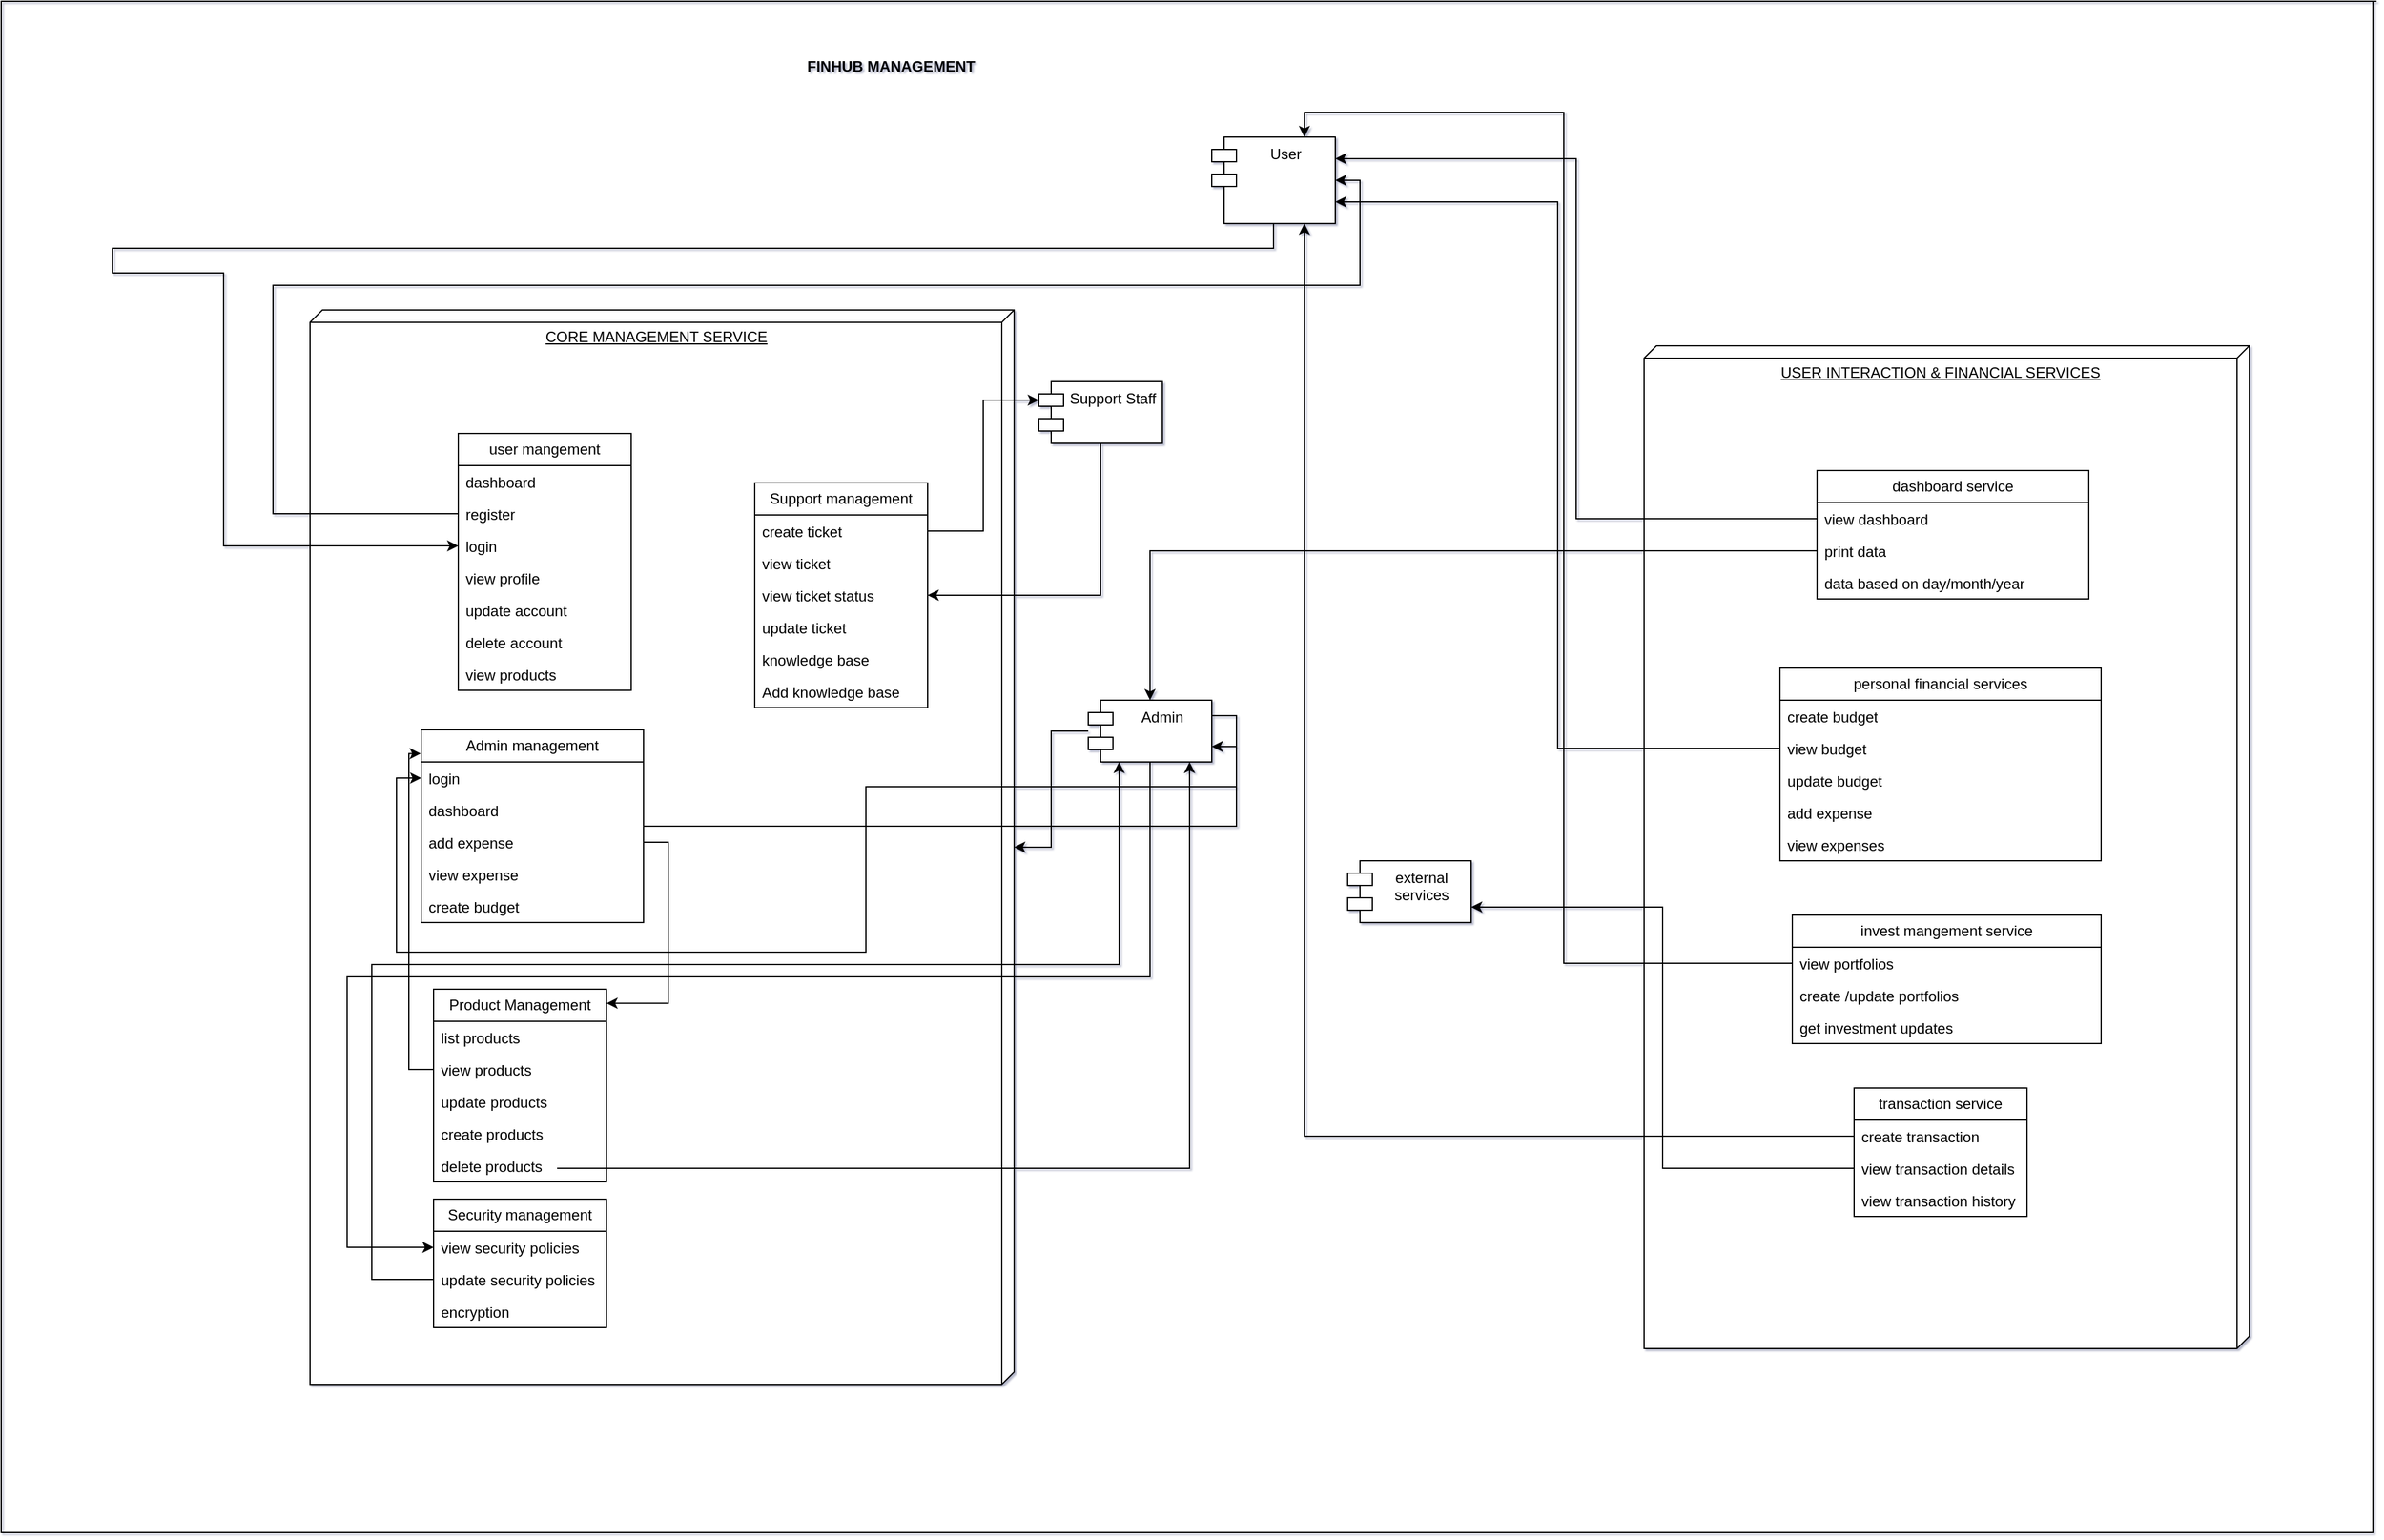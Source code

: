 <mxfile version="24.7.10">
  <diagram name="Page-1" id="5dESy3CNTPQsx0sL7qq8">
    <mxGraphModel dx="2275" dy="1148" grid="1" gridSize="10" guides="1" tooltips="1" connect="1" arrows="1" fold="1" page="1" pageScale="1" pageWidth="850" pageHeight="1100" background="none" math="0" shadow="1">
      <root>
        <mxCell id="0" />
        <mxCell id="1" parent="0" />
        <mxCell id="9SV-68p5oGKli7hMYEzu-2" value="&lt;span style=&quot;white-space: pre;&quot;&gt;&#x9;&lt;/span&gt;&lt;span style=&quot;white-space: pre;&quot;&gt;&#x9;&lt;/span&gt;&lt;span style=&quot;white-space: pre;&quot;&gt;&#x9;&lt;/span&gt;&lt;span style=&quot;white-space: pre;&quot;&gt;&#x9;&lt;/span&gt;&lt;span style=&quot;white-space: pre;&quot;&gt;&#x9;&lt;/span&gt;&lt;span style=&quot;white-space: pre;&quot;&gt;&#x9;&lt;/span&gt;&lt;span style=&quot;white-space: pre;&quot;&gt;&#x9;&lt;/span&gt;CORE MANAGEMENT SERVICE" style="verticalAlign=top;align=left;spacingTop=8;spacingLeft=2;spacingRight=12;shape=cube;size=10;direction=south;fontStyle=4;html=1;whiteSpace=wrap;" vertex="1" parent="1">
          <mxGeometry x="250" y="290" width="570" height="870" as="geometry" />
        </mxCell>
        <mxCell id="9SV-68p5oGKli7hMYEzu-10" value="" style="edgeStyle=orthogonalEdgeStyle;rounded=0;orthogonalLoop=1;jettySize=auto;html=1;" edge="1" parent="1" source="9SV-68p5oGKli7hMYEzu-5" target="9SV-68p5oGKli7hMYEzu-2">
          <mxGeometry relative="1" as="geometry" />
        </mxCell>
        <mxCell id="9SV-68p5oGKli7hMYEzu-49" style="edgeStyle=orthogonalEdgeStyle;rounded=0;orthogonalLoop=1;jettySize=auto;html=1;exitX=1;exitY=0.25;exitDx=0;exitDy=0;entryX=0;entryY=0.5;entryDx=0;entryDy=0;" edge="1" parent="1" source="9SV-68p5oGKli7hMYEzu-5" target="9SV-68p5oGKli7hMYEzu-22">
          <mxGeometry relative="1" as="geometry">
            <Array as="points">
              <mxPoint x="1000" y="618" />
              <mxPoint x="1000" y="676" />
              <mxPoint x="700" y="676" />
              <mxPoint x="700" y="810" />
              <mxPoint x="320" y="810" />
              <mxPoint x="320" y="669" />
            </Array>
          </mxGeometry>
        </mxCell>
        <mxCell id="9SV-68p5oGKli7hMYEzu-58" style="edgeStyle=orthogonalEdgeStyle;rounded=0;orthogonalLoop=1;jettySize=auto;html=1;exitX=0.5;exitY=1;exitDx=0;exitDy=0;entryX=0;entryY=0.5;entryDx=0;entryDy=0;" edge="1" parent="1" source="9SV-68p5oGKli7hMYEzu-5" target="9SV-68p5oGKli7hMYEzu-54">
          <mxGeometry relative="1" as="geometry">
            <Array as="points">
              <mxPoint x="930" y="830" />
              <mxPoint x="280" y="830" />
              <mxPoint x="280" y="1049" />
            </Array>
          </mxGeometry>
        </mxCell>
        <mxCell id="9SV-68p5oGKli7hMYEzu-5" value="Admin" style="shape=module;align=left;spacingLeft=20;align=center;verticalAlign=top;whiteSpace=wrap;html=1;" vertex="1" parent="1">
          <mxGeometry x="880" y="606" width="100" height="50" as="geometry" />
        </mxCell>
        <mxCell id="9SV-68p5oGKli7hMYEzu-11" value="" style="edgeStyle=orthogonalEdgeStyle;rounded=0;orthogonalLoop=1;jettySize=auto;html=1;entryX=0;entryY=0.5;entryDx=0;entryDy=0;" edge="1" parent="1" source="9SV-68p5oGKli7hMYEzu-7" target="9SV-68p5oGKli7hMYEzu-16">
          <mxGeometry relative="1" as="geometry">
            <Array as="points">
              <mxPoint x="1030" y="240" />
              <mxPoint x="90" y="240" />
              <mxPoint x="90" y="260" />
              <mxPoint x="180" y="260" />
              <mxPoint x="180" y="481" />
            </Array>
          </mxGeometry>
        </mxCell>
        <mxCell id="9SV-68p5oGKli7hMYEzu-7" value="User" style="shape=module;align=left;spacingLeft=20;align=center;verticalAlign=top;whiteSpace=wrap;html=1;" vertex="1" parent="1">
          <mxGeometry x="980" y="150" width="100" height="70" as="geometry" />
        </mxCell>
        <mxCell id="9SV-68p5oGKli7hMYEzu-8" value="Support Staff" style="shape=module;align=left;spacingLeft=20;align=center;verticalAlign=top;whiteSpace=wrap;html=1;" vertex="1" parent="1">
          <mxGeometry x="840" y="348" width="100" height="50" as="geometry" />
        </mxCell>
        <mxCell id="9SV-68p5oGKli7hMYEzu-13" style="edgeStyle=orthogonalEdgeStyle;rounded=0;orthogonalLoop=1;jettySize=auto;html=1;entryX=1;entryY=0.5;entryDx=0;entryDy=0;" edge="1" parent="1" source="9SV-68p5oGKli7hMYEzu-8" target="9SV-68p5oGKli7hMYEzu-33">
          <mxGeometry relative="1" as="geometry" />
        </mxCell>
        <mxCell id="9SV-68p5oGKli7hMYEzu-14" value="user mangement" style="swimlane;fontStyle=0;childLayout=stackLayout;horizontal=1;startSize=26;fillColor=none;horizontalStack=0;resizeParent=1;resizeParentMax=0;resizeLast=0;collapsible=1;marginBottom=0;whiteSpace=wrap;html=1;" vertex="1" parent="1">
          <mxGeometry x="370" y="390" width="140" height="208" as="geometry" />
        </mxCell>
        <mxCell id="9SV-68p5oGKli7hMYEzu-15" value="dashboard" style="text;strokeColor=none;fillColor=none;align=left;verticalAlign=top;spacingLeft=4;spacingRight=4;overflow=hidden;rotatable=0;points=[[0,0.5],[1,0.5]];portConstraint=eastwest;whiteSpace=wrap;html=1;" vertex="1" parent="9SV-68p5oGKli7hMYEzu-14">
          <mxGeometry y="26" width="140" height="26" as="geometry" />
        </mxCell>
        <mxCell id="9SV-68p5oGKli7hMYEzu-27" value="register" style="text;strokeColor=none;fillColor=none;align=left;verticalAlign=top;spacingLeft=4;spacingRight=4;overflow=hidden;rotatable=0;points=[[0,0.5],[1,0.5]];portConstraint=eastwest;whiteSpace=wrap;html=1;" vertex="1" parent="9SV-68p5oGKli7hMYEzu-14">
          <mxGeometry y="52" width="140" height="26" as="geometry" />
        </mxCell>
        <mxCell id="9SV-68p5oGKli7hMYEzu-16" value="login" style="text;strokeColor=none;fillColor=none;align=left;verticalAlign=top;spacingLeft=4;spacingRight=4;overflow=hidden;rotatable=0;points=[[0,0.5],[1,0.5]];portConstraint=eastwest;whiteSpace=wrap;html=1;" vertex="1" parent="9SV-68p5oGKli7hMYEzu-14">
          <mxGeometry y="78" width="140" height="26" as="geometry" />
        </mxCell>
        <mxCell id="9SV-68p5oGKli7hMYEzu-17" value="view profile" style="text;strokeColor=none;fillColor=none;align=left;verticalAlign=top;spacingLeft=4;spacingRight=4;overflow=hidden;rotatable=0;points=[[0,0.5],[1,0.5]];portConstraint=eastwest;whiteSpace=wrap;html=1;" vertex="1" parent="9SV-68p5oGKli7hMYEzu-14">
          <mxGeometry y="104" width="140" height="26" as="geometry" />
        </mxCell>
        <mxCell id="9SV-68p5oGKli7hMYEzu-18" value="update account" style="text;strokeColor=none;fillColor=none;align=left;verticalAlign=top;spacingLeft=4;spacingRight=4;overflow=hidden;rotatable=0;points=[[0,0.5],[1,0.5]];portConstraint=eastwest;whiteSpace=wrap;html=1;" vertex="1" parent="9SV-68p5oGKli7hMYEzu-14">
          <mxGeometry y="130" width="140" height="26" as="geometry" />
        </mxCell>
        <mxCell id="9SV-68p5oGKli7hMYEzu-19" value="delete account" style="text;strokeColor=none;fillColor=none;align=left;verticalAlign=top;spacingLeft=4;spacingRight=4;overflow=hidden;rotatable=0;points=[[0,0.5],[1,0.5]];portConstraint=eastwest;whiteSpace=wrap;html=1;" vertex="1" parent="9SV-68p5oGKli7hMYEzu-14">
          <mxGeometry y="156" width="140" height="26" as="geometry" />
        </mxCell>
        <mxCell id="9SV-68p5oGKli7hMYEzu-20" value="view products" style="text;strokeColor=none;fillColor=none;align=left;verticalAlign=top;spacingLeft=4;spacingRight=4;overflow=hidden;rotatable=0;points=[[0,0.5],[1,0.5]];portConstraint=eastwest;whiteSpace=wrap;html=1;" vertex="1" parent="9SV-68p5oGKli7hMYEzu-14">
          <mxGeometry y="182" width="140" height="26" as="geometry" />
        </mxCell>
        <mxCell id="9SV-68p5oGKli7hMYEzu-40" style="edgeStyle=orthogonalEdgeStyle;rounded=0;orthogonalLoop=1;jettySize=auto;html=1;entryX=1;entryY=0.75;entryDx=0;entryDy=0;" edge="1" parent="1" source="9SV-68p5oGKli7hMYEzu-21" target="9SV-68p5oGKli7hMYEzu-5">
          <mxGeometry relative="1" as="geometry">
            <mxPoint x="150" y="670" as="targetPoint" />
          </mxGeometry>
        </mxCell>
        <mxCell id="9SV-68p5oGKli7hMYEzu-21" value="Admin management" style="swimlane;fontStyle=0;childLayout=stackLayout;horizontal=1;startSize=26;fillColor=none;horizontalStack=0;resizeParent=1;resizeParentMax=0;resizeLast=0;collapsible=1;marginBottom=0;whiteSpace=wrap;html=1;" vertex="1" parent="1">
          <mxGeometry x="340" y="630" width="180" height="156" as="geometry" />
        </mxCell>
        <mxCell id="9SV-68p5oGKli7hMYEzu-22" value="login" style="text;strokeColor=none;fillColor=none;align=left;verticalAlign=top;spacingLeft=4;spacingRight=4;overflow=hidden;rotatable=0;points=[[0,0.5],[1,0.5]];portConstraint=eastwest;whiteSpace=wrap;html=1;" vertex="1" parent="9SV-68p5oGKli7hMYEzu-21">
          <mxGeometry y="26" width="180" height="26" as="geometry" />
        </mxCell>
        <mxCell id="9SV-68p5oGKli7hMYEzu-50" value="dashboard" style="text;strokeColor=none;fillColor=none;align=left;verticalAlign=top;spacingLeft=4;spacingRight=4;overflow=hidden;rotatable=0;points=[[0,0.5],[1,0.5]];portConstraint=eastwest;whiteSpace=wrap;html=1;" vertex="1" parent="9SV-68p5oGKli7hMYEzu-21">
          <mxGeometry y="52" width="180" height="26" as="geometry" />
        </mxCell>
        <mxCell id="9SV-68p5oGKli7hMYEzu-28" value="add expense" style="text;strokeColor=none;fillColor=none;align=left;verticalAlign=top;spacingLeft=4;spacingRight=4;overflow=hidden;rotatable=0;points=[[0,0.5],[1,0.5]];portConstraint=eastwest;whiteSpace=wrap;html=1;" vertex="1" parent="9SV-68p5oGKli7hMYEzu-21">
          <mxGeometry y="78" width="180" height="26" as="geometry" />
        </mxCell>
        <mxCell id="9SV-68p5oGKli7hMYEzu-29" value="view expense" style="text;strokeColor=none;fillColor=none;align=left;verticalAlign=top;spacingLeft=4;spacingRight=4;overflow=hidden;rotatable=0;points=[[0,0.5],[1,0.5]];portConstraint=eastwest;whiteSpace=wrap;html=1;" vertex="1" parent="9SV-68p5oGKli7hMYEzu-21">
          <mxGeometry y="104" width="180" height="26" as="geometry" />
        </mxCell>
        <mxCell id="9SV-68p5oGKli7hMYEzu-30" value="create budget&amp;nbsp;" style="text;strokeColor=none;fillColor=none;align=left;verticalAlign=top;spacingLeft=4;spacingRight=4;overflow=hidden;rotatable=0;points=[[0,0.5],[1,0.5]];portConstraint=eastwest;whiteSpace=wrap;html=1;" vertex="1" parent="9SV-68p5oGKli7hMYEzu-21">
          <mxGeometry y="130" width="180" height="26" as="geometry" />
        </mxCell>
        <mxCell id="9SV-68p5oGKli7hMYEzu-31" value="Support management" style="swimlane;fontStyle=0;childLayout=stackLayout;horizontal=1;startSize=26;fillColor=none;horizontalStack=0;resizeParent=1;resizeParentMax=0;resizeLast=0;collapsible=1;marginBottom=0;whiteSpace=wrap;html=1;" vertex="1" parent="1">
          <mxGeometry x="610" y="430" width="140" height="182" as="geometry" />
        </mxCell>
        <mxCell id="9SV-68p5oGKli7hMYEzu-32" value="create ticket" style="text;strokeColor=none;fillColor=none;align=left;verticalAlign=top;spacingLeft=4;spacingRight=4;overflow=hidden;rotatable=0;points=[[0,0.5],[1,0.5]];portConstraint=eastwest;whiteSpace=wrap;html=1;" vertex="1" parent="9SV-68p5oGKli7hMYEzu-31">
          <mxGeometry y="26" width="140" height="26" as="geometry" />
        </mxCell>
        <mxCell id="9SV-68p5oGKli7hMYEzu-35" value="view ticket" style="text;strokeColor=none;fillColor=none;align=left;verticalAlign=top;spacingLeft=4;spacingRight=4;overflow=hidden;rotatable=0;points=[[0,0.5],[1,0.5]];portConstraint=eastwest;whiteSpace=wrap;html=1;" vertex="1" parent="9SV-68p5oGKli7hMYEzu-31">
          <mxGeometry y="52" width="140" height="26" as="geometry" />
        </mxCell>
        <mxCell id="9SV-68p5oGKli7hMYEzu-33" value="view ticket status" style="text;strokeColor=none;fillColor=none;align=left;verticalAlign=top;spacingLeft=4;spacingRight=4;overflow=hidden;rotatable=0;points=[[0,0.5],[1,0.5]];portConstraint=eastwest;whiteSpace=wrap;html=1;" vertex="1" parent="9SV-68p5oGKli7hMYEzu-31">
          <mxGeometry y="78" width="140" height="26" as="geometry" />
        </mxCell>
        <mxCell id="9SV-68p5oGKli7hMYEzu-34" value="update ticket" style="text;strokeColor=none;fillColor=none;align=left;verticalAlign=top;spacingLeft=4;spacingRight=4;overflow=hidden;rotatable=0;points=[[0,0.5],[1,0.5]];portConstraint=eastwest;whiteSpace=wrap;html=1;" vertex="1" parent="9SV-68p5oGKli7hMYEzu-31">
          <mxGeometry y="104" width="140" height="26" as="geometry" />
        </mxCell>
        <mxCell id="9SV-68p5oGKli7hMYEzu-36" value="knowledge base" style="text;strokeColor=none;fillColor=none;align=left;verticalAlign=top;spacingLeft=4;spacingRight=4;overflow=hidden;rotatable=0;points=[[0,0.5],[1,0.5]];portConstraint=eastwest;whiteSpace=wrap;html=1;" vertex="1" parent="9SV-68p5oGKli7hMYEzu-31">
          <mxGeometry y="130" width="140" height="26" as="geometry" />
        </mxCell>
        <mxCell id="9SV-68p5oGKli7hMYEzu-37" value="Add knowledge base&amp;nbsp;" style="text;strokeColor=none;fillColor=none;align=left;verticalAlign=top;spacingLeft=4;spacingRight=4;overflow=hidden;rotatable=0;points=[[0,0.5],[1,0.5]];portConstraint=eastwest;whiteSpace=wrap;html=1;" vertex="1" parent="9SV-68p5oGKli7hMYEzu-31">
          <mxGeometry y="156" width="140" height="26" as="geometry" />
        </mxCell>
        <mxCell id="9SV-68p5oGKli7hMYEzu-41" style="edgeStyle=orthogonalEdgeStyle;rounded=0;orthogonalLoop=1;jettySize=auto;html=1;exitX=0;exitY=0.5;exitDx=0;exitDy=0;entryX=1;entryY=0.5;entryDx=0;entryDy=0;" edge="1" parent="1" source="9SV-68p5oGKli7hMYEzu-27" target="9SV-68p5oGKli7hMYEzu-7">
          <mxGeometry relative="1" as="geometry">
            <Array as="points">
              <mxPoint x="220" y="455" />
              <mxPoint x="220" y="270" />
              <mxPoint x="1100" y="270" />
              <mxPoint x="1100" y="185" />
            </Array>
          </mxGeometry>
        </mxCell>
        <mxCell id="9SV-68p5oGKli7hMYEzu-42" style="edgeStyle=orthogonalEdgeStyle;rounded=0;orthogonalLoop=1;jettySize=auto;html=1;exitX=1;exitY=0.5;exitDx=0;exitDy=0;entryX=0;entryY=0;entryDx=0;entryDy=15;entryPerimeter=0;" edge="1" parent="1" source="9SV-68p5oGKli7hMYEzu-32" target="9SV-68p5oGKli7hMYEzu-8">
          <mxGeometry relative="1" as="geometry" />
        </mxCell>
        <mxCell id="9SV-68p5oGKli7hMYEzu-43" value="Product Management" style="swimlane;fontStyle=0;childLayout=stackLayout;horizontal=1;startSize=26;fillColor=none;horizontalStack=0;resizeParent=1;resizeParentMax=0;resizeLast=0;collapsible=1;marginBottom=0;whiteSpace=wrap;html=1;" vertex="1" parent="1">
          <mxGeometry x="350" y="840" width="140" height="156" as="geometry" />
        </mxCell>
        <mxCell id="9SV-68p5oGKli7hMYEzu-44" value="list products" style="text;strokeColor=none;fillColor=none;align=left;verticalAlign=top;spacingLeft=4;spacingRight=4;overflow=hidden;rotatable=0;points=[[0,0.5],[1,0.5]];portConstraint=eastwest;whiteSpace=wrap;html=1;" vertex="1" parent="9SV-68p5oGKli7hMYEzu-43">
          <mxGeometry y="26" width="140" height="26" as="geometry" />
        </mxCell>
        <mxCell id="9SV-68p5oGKli7hMYEzu-45" value="view products" style="text;strokeColor=none;fillColor=none;align=left;verticalAlign=top;spacingLeft=4;spacingRight=4;overflow=hidden;rotatable=0;points=[[0,0.5],[1,0.5]];portConstraint=eastwest;whiteSpace=wrap;html=1;" vertex="1" parent="9SV-68p5oGKli7hMYEzu-43">
          <mxGeometry y="52" width="140" height="26" as="geometry" />
        </mxCell>
        <mxCell id="9SV-68p5oGKli7hMYEzu-46" value="update products" style="text;strokeColor=none;fillColor=none;align=left;verticalAlign=top;spacingLeft=4;spacingRight=4;overflow=hidden;rotatable=0;points=[[0,0.5],[1,0.5]];portConstraint=eastwest;whiteSpace=wrap;html=1;" vertex="1" parent="9SV-68p5oGKli7hMYEzu-43">
          <mxGeometry y="78" width="140" height="26" as="geometry" />
        </mxCell>
        <mxCell id="9SV-68p5oGKli7hMYEzu-51" value="create products" style="text;strokeColor=none;fillColor=none;align=left;verticalAlign=top;spacingLeft=4;spacingRight=4;overflow=hidden;rotatable=0;points=[[0,0.5],[1,0.5]];portConstraint=eastwest;whiteSpace=wrap;html=1;" vertex="1" parent="9SV-68p5oGKli7hMYEzu-43">
          <mxGeometry y="104" width="140" height="26" as="geometry" />
        </mxCell>
        <mxCell id="9SV-68p5oGKli7hMYEzu-52" value="delete products" style="text;strokeColor=none;fillColor=none;align=left;verticalAlign=top;spacingLeft=4;spacingRight=4;overflow=hidden;rotatable=0;points=[[0,0.5],[1,0.5]];portConstraint=eastwest;whiteSpace=wrap;html=1;" vertex="1" parent="9SV-68p5oGKli7hMYEzu-43">
          <mxGeometry y="130" width="140" height="26" as="geometry" />
        </mxCell>
        <mxCell id="9SV-68p5oGKli7hMYEzu-47" style="edgeStyle=orthogonalEdgeStyle;rounded=0;orthogonalLoop=1;jettySize=auto;html=1;exitX=0;exitY=0.5;exitDx=0;exitDy=0;entryX=-0.002;entryY=0.123;entryDx=0;entryDy=0;entryPerimeter=0;" edge="1" parent="1" source="9SV-68p5oGKli7hMYEzu-45" target="9SV-68p5oGKli7hMYEzu-21">
          <mxGeometry relative="1" as="geometry" />
        </mxCell>
        <mxCell id="9SV-68p5oGKli7hMYEzu-48" style="edgeStyle=orthogonalEdgeStyle;rounded=0;orthogonalLoop=1;jettySize=auto;html=1;exitX=1;exitY=0.5;exitDx=0;exitDy=0;entryX=1;entryY=0.073;entryDx=0;entryDy=0;entryPerimeter=0;" edge="1" parent="1" source="9SV-68p5oGKli7hMYEzu-28" target="9SV-68p5oGKli7hMYEzu-43">
          <mxGeometry relative="1" as="geometry" />
        </mxCell>
        <mxCell id="9SV-68p5oGKli7hMYEzu-53" value="Security management" style="swimlane;fontStyle=0;childLayout=stackLayout;horizontal=1;startSize=26;fillColor=none;horizontalStack=0;resizeParent=1;resizeParentMax=0;resizeLast=0;collapsible=1;marginBottom=0;whiteSpace=wrap;html=1;" vertex="1" parent="1">
          <mxGeometry x="350" y="1010" width="140" height="104" as="geometry" />
        </mxCell>
        <mxCell id="9SV-68p5oGKli7hMYEzu-54" value="view security policies" style="text;strokeColor=none;fillColor=none;align=left;verticalAlign=top;spacingLeft=4;spacingRight=4;overflow=hidden;rotatable=0;points=[[0,0.5],[1,0.5]];portConstraint=eastwest;whiteSpace=wrap;html=1;" vertex="1" parent="9SV-68p5oGKli7hMYEzu-53">
          <mxGeometry y="26" width="140" height="26" as="geometry" />
        </mxCell>
        <mxCell id="9SV-68p5oGKli7hMYEzu-55" value="update security policies" style="text;strokeColor=none;fillColor=none;align=left;verticalAlign=top;spacingLeft=4;spacingRight=4;overflow=hidden;rotatable=0;points=[[0,0.5],[1,0.5]];portConstraint=eastwest;whiteSpace=wrap;html=1;" vertex="1" parent="9SV-68p5oGKli7hMYEzu-53">
          <mxGeometry y="52" width="140" height="26" as="geometry" />
        </mxCell>
        <mxCell id="9SV-68p5oGKli7hMYEzu-56" value="encryption&amp;nbsp;" style="text;strokeColor=none;fillColor=none;align=left;verticalAlign=top;spacingLeft=4;spacingRight=4;overflow=hidden;rotatable=0;points=[[0,0.5],[1,0.5]];portConstraint=eastwest;whiteSpace=wrap;html=1;" vertex="1" parent="9SV-68p5oGKli7hMYEzu-53">
          <mxGeometry y="78" width="140" height="26" as="geometry" />
        </mxCell>
        <mxCell id="9SV-68p5oGKli7hMYEzu-57" style="edgeStyle=orthogonalEdgeStyle;rounded=0;orthogonalLoop=1;jettySize=auto;html=1;exitX=0;exitY=0.5;exitDx=0;exitDy=0;entryX=0.25;entryY=1;entryDx=0;entryDy=0;" edge="1" parent="1" source="9SV-68p5oGKli7hMYEzu-55" target="9SV-68p5oGKli7hMYEzu-5">
          <mxGeometry relative="1" as="geometry">
            <Array as="points">
              <mxPoint x="300" y="1075" />
              <mxPoint x="300" y="820" />
              <mxPoint x="905" y="820" />
            </Array>
          </mxGeometry>
        </mxCell>
        <mxCell id="9SV-68p5oGKli7hMYEzu-59" style="edgeStyle=orthogonalEdgeStyle;rounded=0;orthogonalLoop=1;jettySize=auto;html=1;exitX=0;exitY=0;exitDx=695;exitDy=370;exitPerimeter=0;entryX=0.82;entryY=1;entryDx=0;entryDy=0;entryPerimeter=0;" edge="1" parent="1" source="9SV-68p5oGKli7hMYEzu-2" target="9SV-68p5oGKli7hMYEzu-5">
          <mxGeometry relative="1" as="geometry" />
        </mxCell>
        <mxCell id="9SV-68p5oGKli7hMYEzu-60" value="&lt;span style=&quot;white-space: pre;&quot;&gt;&#x9;&lt;/span&gt;&lt;span style=&quot;white-space: pre;&quot;&gt;&#x9;&lt;/span&gt;&lt;span style=&quot;white-space: pre;&quot;&gt;&#x9;&lt;/span&gt;&lt;span style=&quot;white-space: pre;&quot;&gt;&#x9;&lt;/span&gt;USER INTERACTION &amp;amp; FINANCIAL SERVICES" style="verticalAlign=top;align=left;spacingTop=8;spacingLeft=2;spacingRight=12;shape=cube;size=10;direction=south;fontStyle=4;html=1;whiteSpace=wrap;" vertex="1" parent="1">
          <mxGeometry x="1330" y="319" width="490" height="812" as="geometry" />
        </mxCell>
        <mxCell id="9SV-68p5oGKli7hMYEzu-61" value="dashboard service" style="swimlane;fontStyle=0;childLayout=stackLayout;horizontal=1;startSize=26;fillColor=none;horizontalStack=0;resizeParent=1;resizeParentMax=0;resizeLast=0;collapsible=1;marginBottom=0;whiteSpace=wrap;html=1;" vertex="1" parent="1">
          <mxGeometry x="1470" y="420" width="220" height="104" as="geometry" />
        </mxCell>
        <mxCell id="9SV-68p5oGKli7hMYEzu-62" value="view dashboard" style="text;strokeColor=none;fillColor=none;align=left;verticalAlign=top;spacingLeft=4;spacingRight=4;overflow=hidden;rotatable=0;points=[[0,0.5],[1,0.5]];portConstraint=eastwest;whiteSpace=wrap;html=1;" vertex="1" parent="9SV-68p5oGKli7hMYEzu-61">
          <mxGeometry y="26" width="220" height="26" as="geometry" />
        </mxCell>
        <mxCell id="9SV-68p5oGKli7hMYEzu-63" value="print data" style="text;strokeColor=none;fillColor=none;align=left;verticalAlign=top;spacingLeft=4;spacingRight=4;overflow=hidden;rotatable=0;points=[[0,0.5],[1,0.5]];portConstraint=eastwest;whiteSpace=wrap;html=1;" vertex="1" parent="9SV-68p5oGKli7hMYEzu-61">
          <mxGeometry y="52" width="220" height="26" as="geometry" />
        </mxCell>
        <mxCell id="9SV-68p5oGKli7hMYEzu-64" value="data based on day/month/year" style="text;strokeColor=none;fillColor=none;align=left;verticalAlign=top;spacingLeft=4;spacingRight=4;overflow=hidden;rotatable=0;points=[[0,0.5],[1,0.5]];portConstraint=eastwest;whiteSpace=wrap;html=1;" vertex="1" parent="9SV-68p5oGKli7hMYEzu-61">
          <mxGeometry y="78" width="220" height="26" as="geometry" />
        </mxCell>
        <mxCell id="9SV-68p5oGKli7hMYEzu-66" style="edgeStyle=orthogonalEdgeStyle;rounded=0;orthogonalLoop=1;jettySize=auto;html=1;exitX=0;exitY=0.5;exitDx=0;exitDy=0;entryX=0.5;entryY=0;entryDx=0;entryDy=0;" edge="1" parent="1" source="9SV-68p5oGKli7hMYEzu-63" target="9SV-68p5oGKli7hMYEzu-5">
          <mxGeometry relative="1" as="geometry" />
        </mxCell>
        <mxCell id="9SV-68p5oGKli7hMYEzu-67" style="edgeStyle=orthogonalEdgeStyle;rounded=0;orthogonalLoop=1;jettySize=auto;html=1;exitX=0;exitY=0.5;exitDx=0;exitDy=0;entryX=1;entryY=0.25;entryDx=0;entryDy=0;" edge="1" parent="1" source="9SV-68p5oGKli7hMYEzu-62" target="9SV-68p5oGKli7hMYEzu-7">
          <mxGeometry relative="1" as="geometry" />
        </mxCell>
        <mxCell id="9SV-68p5oGKli7hMYEzu-68" value="personal financial services" style="swimlane;fontStyle=0;childLayout=stackLayout;horizontal=1;startSize=26;fillColor=none;horizontalStack=0;resizeParent=1;resizeParentMax=0;resizeLast=0;collapsible=1;marginBottom=0;whiteSpace=wrap;html=1;" vertex="1" parent="1">
          <mxGeometry x="1440" y="580" width="260" height="156" as="geometry" />
        </mxCell>
        <mxCell id="9SV-68p5oGKli7hMYEzu-69" value="create budget" style="text;strokeColor=none;fillColor=none;align=left;verticalAlign=top;spacingLeft=4;spacingRight=4;overflow=hidden;rotatable=0;points=[[0,0.5],[1,0.5]];portConstraint=eastwest;whiteSpace=wrap;html=1;" vertex="1" parent="9SV-68p5oGKli7hMYEzu-68">
          <mxGeometry y="26" width="260" height="26" as="geometry" />
        </mxCell>
        <mxCell id="9SV-68p5oGKli7hMYEzu-70" value="view budget" style="text;strokeColor=none;fillColor=none;align=left;verticalAlign=top;spacingLeft=4;spacingRight=4;overflow=hidden;rotatable=0;points=[[0,0.5],[1,0.5]];portConstraint=eastwest;whiteSpace=wrap;html=1;" vertex="1" parent="9SV-68p5oGKli7hMYEzu-68">
          <mxGeometry y="52" width="260" height="26" as="geometry" />
        </mxCell>
        <mxCell id="9SV-68p5oGKli7hMYEzu-72" value="update budget" style="text;strokeColor=none;fillColor=none;align=left;verticalAlign=top;spacingLeft=4;spacingRight=4;overflow=hidden;rotatable=0;points=[[0,0.5],[1,0.5]];portConstraint=eastwest;whiteSpace=wrap;html=1;" vertex="1" parent="9SV-68p5oGKli7hMYEzu-68">
          <mxGeometry y="78" width="260" height="26" as="geometry" />
        </mxCell>
        <mxCell id="9SV-68p5oGKli7hMYEzu-73" value="add expense" style="text;strokeColor=none;fillColor=none;align=left;verticalAlign=top;spacingLeft=4;spacingRight=4;overflow=hidden;rotatable=0;points=[[0,0.5],[1,0.5]];portConstraint=eastwest;whiteSpace=wrap;html=1;" vertex="1" parent="9SV-68p5oGKli7hMYEzu-68">
          <mxGeometry y="104" width="260" height="26" as="geometry" />
        </mxCell>
        <mxCell id="9SV-68p5oGKli7hMYEzu-71" value="view expenses" style="text;strokeColor=none;fillColor=none;align=left;verticalAlign=top;spacingLeft=4;spacingRight=4;overflow=hidden;rotatable=0;points=[[0,0.5],[1,0.5]];portConstraint=eastwest;whiteSpace=wrap;html=1;" vertex="1" parent="9SV-68p5oGKli7hMYEzu-68">
          <mxGeometry y="130" width="260" height="26" as="geometry" />
        </mxCell>
        <mxCell id="9SV-68p5oGKli7hMYEzu-74" style="edgeStyle=orthogonalEdgeStyle;rounded=0;orthogonalLoop=1;jettySize=auto;html=1;exitX=0;exitY=0.5;exitDx=0;exitDy=0;entryX=1;entryY=0.75;entryDx=0;entryDy=0;" edge="1" parent="1" source="9SV-68p5oGKli7hMYEzu-70" target="9SV-68p5oGKli7hMYEzu-7">
          <mxGeometry relative="1" as="geometry" />
        </mxCell>
        <mxCell id="9SV-68p5oGKli7hMYEzu-75" value="invest mangement service" style="swimlane;fontStyle=0;childLayout=stackLayout;horizontal=1;startSize=26;fillColor=none;horizontalStack=0;resizeParent=1;resizeParentMax=0;resizeLast=0;collapsible=1;marginBottom=0;whiteSpace=wrap;html=1;" vertex="1" parent="1">
          <mxGeometry x="1450" y="780" width="250" height="104" as="geometry" />
        </mxCell>
        <mxCell id="9SV-68p5oGKli7hMYEzu-76" value="view portfolios" style="text;strokeColor=none;fillColor=none;align=left;verticalAlign=top;spacingLeft=4;spacingRight=4;overflow=hidden;rotatable=0;points=[[0,0.5],[1,0.5]];portConstraint=eastwest;whiteSpace=wrap;html=1;" vertex="1" parent="9SV-68p5oGKli7hMYEzu-75">
          <mxGeometry y="26" width="250" height="26" as="geometry" />
        </mxCell>
        <mxCell id="9SV-68p5oGKli7hMYEzu-77" value="create /update portfolios" style="text;strokeColor=none;fillColor=none;align=left;verticalAlign=top;spacingLeft=4;spacingRight=4;overflow=hidden;rotatable=0;points=[[0,0.5],[1,0.5]];portConstraint=eastwest;whiteSpace=wrap;html=1;" vertex="1" parent="9SV-68p5oGKli7hMYEzu-75">
          <mxGeometry y="52" width="250" height="26" as="geometry" />
        </mxCell>
        <mxCell id="9SV-68p5oGKli7hMYEzu-78" value="get investment updates&amp;nbsp;" style="text;strokeColor=none;fillColor=none;align=left;verticalAlign=top;spacingLeft=4;spacingRight=4;overflow=hidden;rotatable=0;points=[[0,0.5],[1,0.5]];portConstraint=eastwest;whiteSpace=wrap;html=1;" vertex="1" parent="9SV-68p5oGKli7hMYEzu-75">
          <mxGeometry y="78" width="250" height="26" as="geometry" />
        </mxCell>
        <mxCell id="9SV-68p5oGKli7hMYEzu-79" style="edgeStyle=orthogonalEdgeStyle;rounded=0;orthogonalLoop=1;jettySize=auto;html=1;exitX=0;exitY=0.5;exitDx=0;exitDy=0;entryX=0.75;entryY=0;entryDx=0;entryDy=0;" edge="1" parent="1" source="9SV-68p5oGKli7hMYEzu-76" target="9SV-68p5oGKli7hMYEzu-7">
          <mxGeometry relative="1" as="geometry" />
        </mxCell>
        <mxCell id="9SV-68p5oGKli7hMYEzu-80" value="transaction service" style="swimlane;fontStyle=0;childLayout=stackLayout;horizontal=1;startSize=26;fillColor=none;horizontalStack=0;resizeParent=1;resizeParentMax=0;resizeLast=0;collapsible=1;marginBottom=0;whiteSpace=wrap;html=1;" vertex="1" parent="1">
          <mxGeometry x="1500" y="920" width="140" height="104" as="geometry" />
        </mxCell>
        <mxCell id="9SV-68p5oGKli7hMYEzu-81" value="create transaction" style="text;strokeColor=none;fillColor=none;align=left;verticalAlign=top;spacingLeft=4;spacingRight=4;overflow=hidden;rotatable=0;points=[[0,0.5],[1,0.5]];portConstraint=eastwest;whiteSpace=wrap;html=1;" vertex="1" parent="9SV-68p5oGKli7hMYEzu-80">
          <mxGeometry y="26" width="140" height="26" as="geometry" />
        </mxCell>
        <mxCell id="9SV-68p5oGKli7hMYEzu-82" value="view transaction details" style="text;strokeColor=none;fillColor=none;align=left;verticalAlign=top;spacingLeft=4;spacingRight=4;overflow=hidden;rotatable=0;points=[[0,0.5],[1,0.5]];portConstraint=eastwest;whiteSpace=wrap;html=1;" vertex="1" parent="9SV-68p5oGKli7hMYEzu-80">
          <mxGeometry y="52" width="140" height="26" as="geometry" />
        </mxCell>
        <mxCell id="9SV-68p5oGKli7hMYEzu-83" value="view transaction history" style="text;strokeColor=none;fillColor=none;align=left;verticalAlign=top;spacingLeft=4;spacingRight=4;overflow=hidden;rotatable=0;points=[[0,0.5],[1,0.5]];portConstraint=eastwest;whiteSpace=wrap;html=1;" vertex="1" parent="9SV-68p5oGKli7hMYEzu-80">
          <mxGeometry y="78" width="140" height="26" as="geometry" />
        </mxCell>
        <mxCell id="9SV-68p5oGKli7hMYEzu-84" style="edgeStyle=orthogonalEdgeStyle;rounded=0;orthogonalLoop=1;jettySize=auto;html=1;exitX=0;exitY=0.5;exitDx=0;exitDy=0;entryX=0.75;entryY=1;entryDx=0;entryDy=0;" edge="1" parent="1" source="9SV-68p5oGKli7hMYEzu-81" target="9SV-68p5oGKli7hMYEzu-7">
          <mxGeometry relative="1" as="geometry" />
        </mxCell>
        <mxCell id="9SV-68p5oGKli7hMYEzu-86" value="external services" style="shape=module;align=left;spacingLeft=20;align=center;verticalAlign=top;whiteSpace=wrap;html=1;" vertex="1" parent="1">
          <mxGeometry x="1090" y="736" width="100" height="50" as="geometry" />
        </mxCell>
        <mxCell id="9SV-68p5oGKli7hMYEzu-87" style="edgeStyle=orthogonalEdgeStyle;rounded=0;orthogonalLoop=1;jettySize=auto;html=1;exitX=0;exitY=0.5;exitDx=0;exitDy=0;entryX=1;entryY=0.75;entryDx=0;entryDy=0;" edge="1" parent="1" source="9SV-68p5oGKli7hMYEzu-82" target="9SV-68p5oGKli7hMYEzu-86">
          <mxGeometry relative="1" as="geometry" />
        </mxCell>
        <mxCell id="9SV-68p5oGKli7hMYEzu-93" value="" style="endArrow=none;html=1;rounded=0;" edge="1" parent="1">
          <mxGeometry width="50" height="50" relative="1" as="geometry">
            <mxPoint y="480" as="sourcePoint" />
            <mxPoint x="1923" y="40" as="targetPoint" />
            <Array as="points">
              <mxPoint y="40" />
            </Array>
          </mxGeometry>
        </mxCell>
        <mxCell id="9SV-68p5oGKli7hMYEzu-94" value="" style="endArrow=none;html=1;rounded=0;" edge="1" parent="1">
          <mxGeometry width="50" height="50" relative="1" as="geometry">
            <mxPoint x="110" y="1280" as="sourcePoint" />
            <mxPoint x="1920" y="40" as="targetPoint" />
            <Array as="points">
              <mxPoint x="1920" y="1280" />
            </Array>
          </mxGeometry>
        </mxCell>
        <mxCell id="9SV-68p5oGKli7hMYEzu-95" value="" style="endArrow=none;html=1;rounded=0;" edge="1" parent="1">
          <mxGeometry width="50" height="50" relative="1" as="geometry">
            <mxPoint x="110" y="1280" as="sourcePoint" />
            <mxPoint y="470" as="targetPoint" />
            <Array as="points">
              <mxPoint y="1280" />
            </Array>
          </mxGeometry>
        </mxCell>
        <mxCell id="9SV-68p5oGKli7hMYEzu-96" value="FINHUB MANAGEMENT" style="text;align=center;fontStyle=1;verticalAlign=middle;spacingLeft=3;spacingRight=3;strokeColor=none;rotatable=0;points=[[0,0.5],[1,0.5]];portConstraint=eastwest;html=1;" vertex="1" parent="1">
          <mxGeometry x="680" y="80" width="80" height="26" as="geometry" />
        </mxCell>
      </root>
    </mxGraphModel>
  </diagram>
</mxfile>
